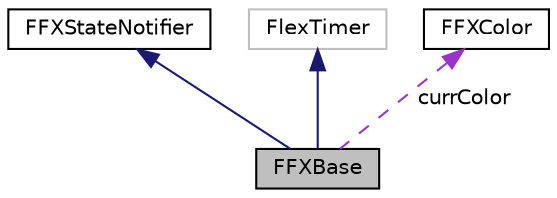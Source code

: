 digraph "FFXBase"
{
 // LATEX_PDF_SIZE
  edge [fontname="Helvetica",fontsize="10",labelfontname="Helvetica",labelfontsize="10"];
  node [fontname="Helvetica",fontsize="10",shape=record];
  Node1 [label="FFXBase",height=0.2,width=0.4,color="black", fillcolor="grey75", style="filled", fontcolor="black",tooltip=" "];
  Node2 -> Node1 [dir="back",color="midnightblue",fontsize="10",style="solid",fontname="Helvetica"];
  Node2 [label="FFXStateNotifier",height=0.2,width=0.4,color="black", fillcolor="white", style="filled",URL="$class_f_f_x_state_notifier.html",tooltip=" "];
  Node3 -> Node1 [dir="back",color="midnightblue",fontsize="10",style="solid",fontname="Helvetica"];
  Node3 [label="FlexTimer",height=0.2,width=0.4,color="grey75", fillcolor="white", style="filled",tooltip=" "];
  Node4 -> Node1 [dir="back",color="darkorchid3",fontsize="10",style="dashed",label=" currColor" ,fontname="Helvetica"];
  Node4 [label="FFXColor",height=0.2,width=0.4,color="black", fillcolor="white", style="filled",URL="$class_f_f_x_color.html",tooltip=" "];
}
